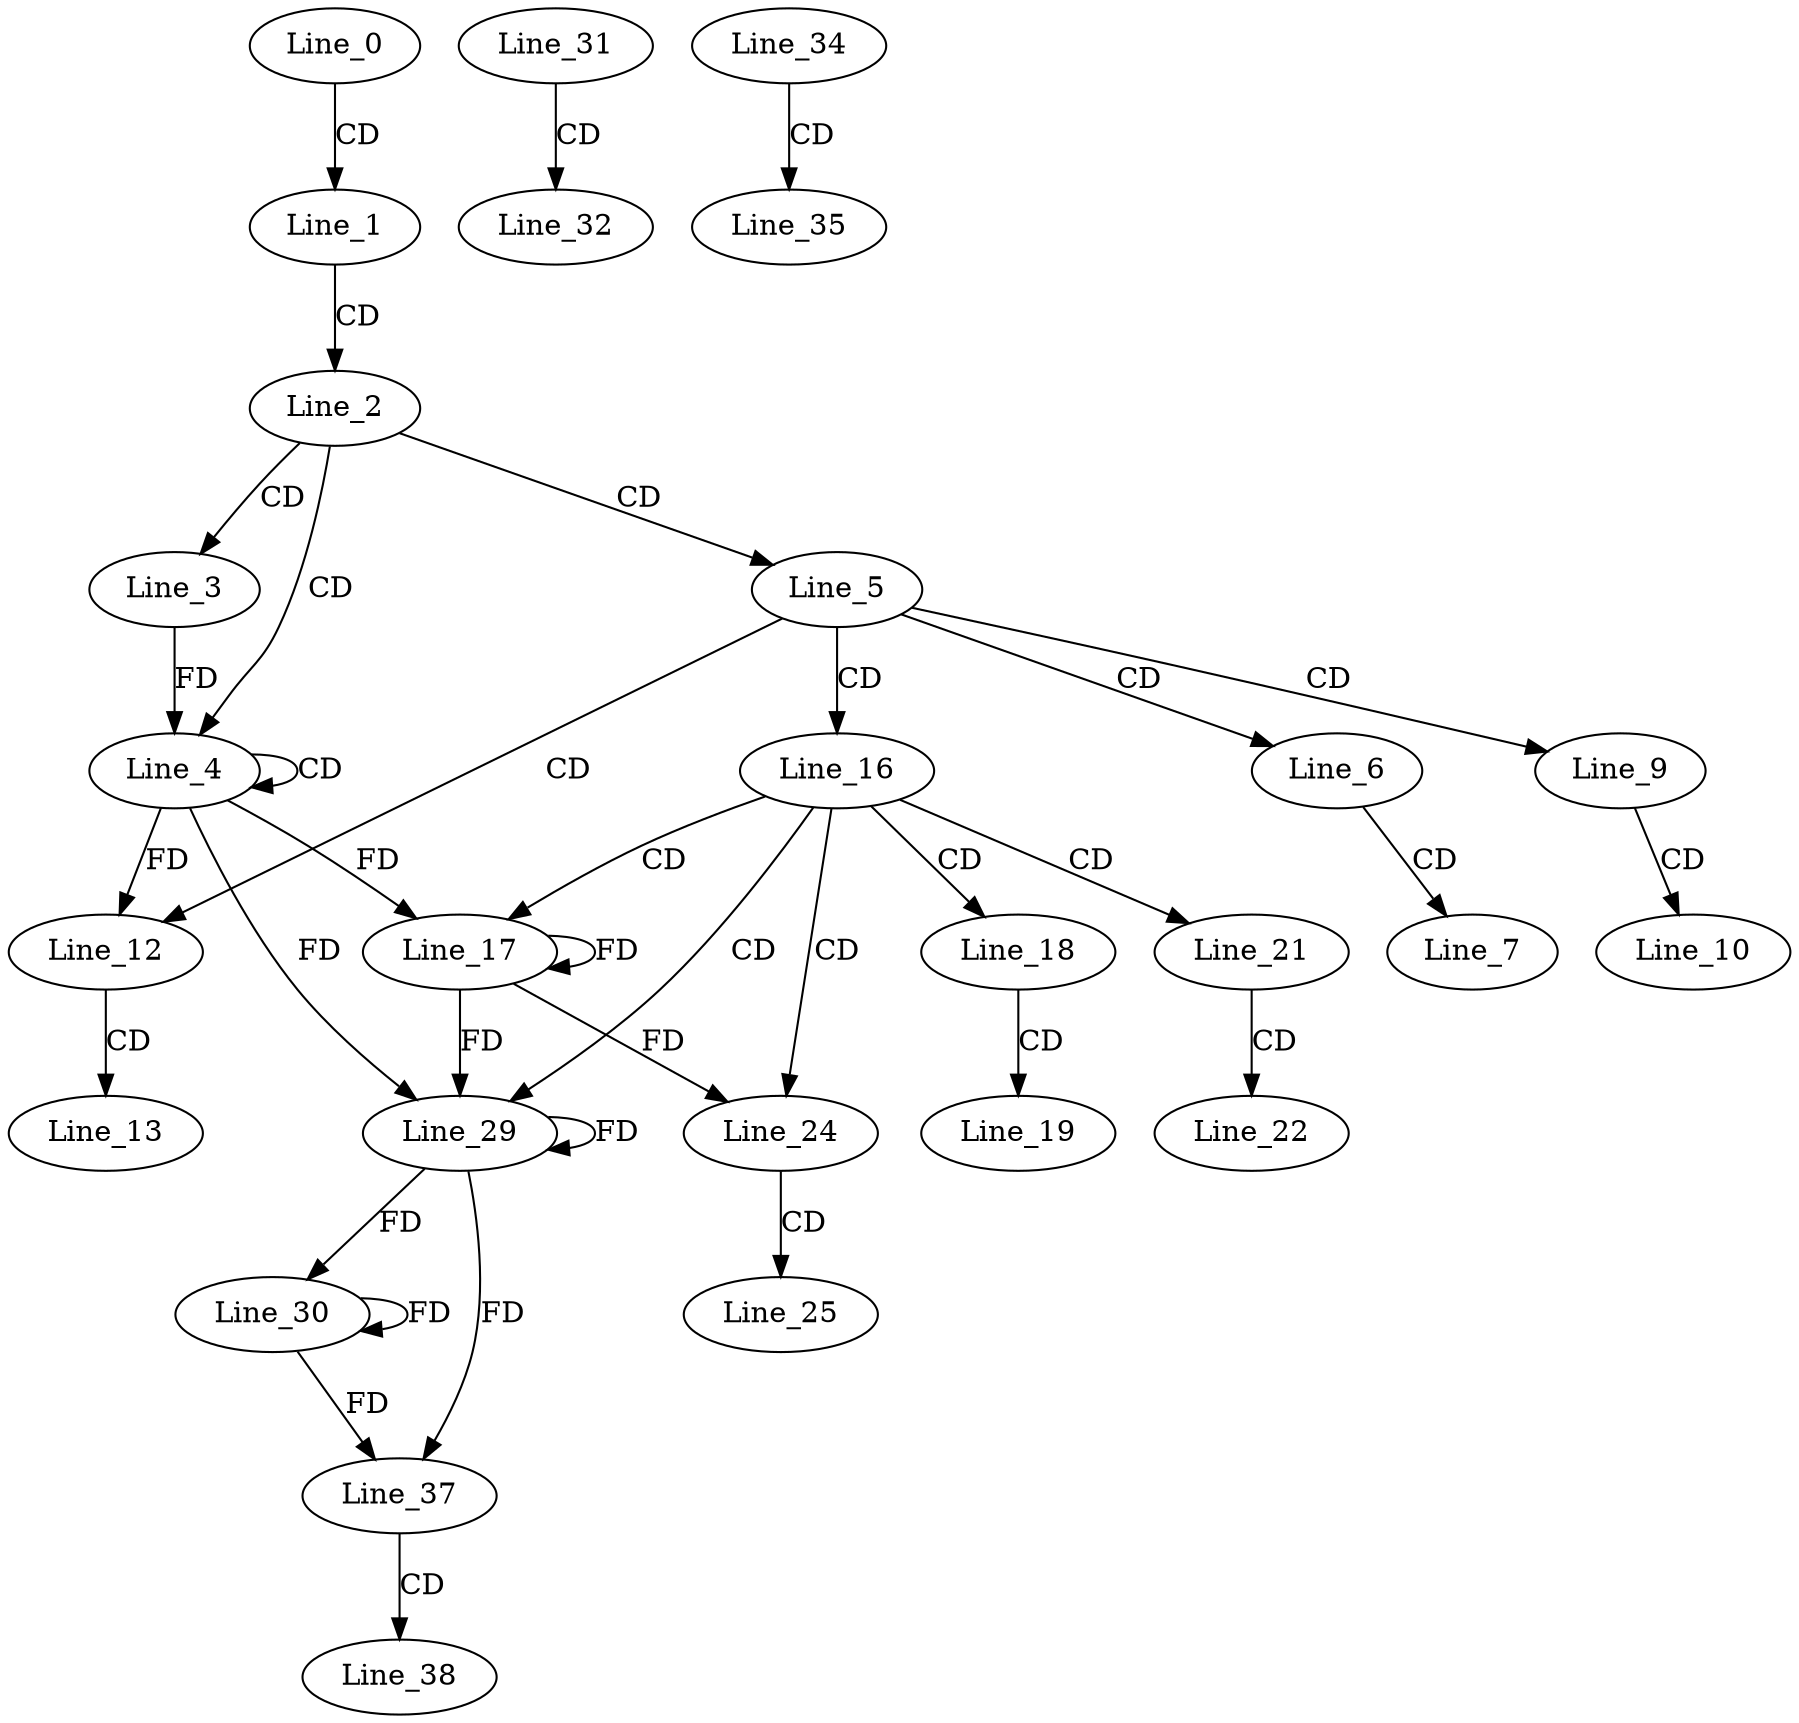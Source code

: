 digraph G {
  Line_0;
  Line_1;
  Line_2;
  Line_3;
  Line_4;
  Line_4;
  Line_5;
  Line_6;
  Line_7;
  Line_9;
  Line_10;
  Line_12;
  Line_13;
  Line_16;
  Line_17;
  Line_18;
  Line_19;
  Line_21;
  Line_22;
  Line_24;
  Line_25;
  Line_29;
  Line_30;
  Line_31;
  Line_32;
  Line_34;
  Line_35;
  Line_37;
  Line_38;
  Line_0 -> Line_1 [ label="CD" ];
  Line_1 -> Line_2 [ label="CD" ];
  Line_2 -> Line_3 [ label="CD" ];
  Line_2 -> Line_4 [ label="CD" ];
  Line_4 -> Line_4 [ label="CD" ];
  Line_3 -> Line_4 [ label="FD" ];
  Line_2 -> Line_5 [ label="CD" ];
  Line_5 -> Line_6 [ label="CD" ];
  Line_6 -> Line_7 [ label="CD" ];
  Line_5 -> Line_9 [ label="CD" ];
  Line_9 -> Line_10 [ label="CD" ];
  Line_5 -> Line_12 [ label="CD" ];
  Line_4 -> Line_12 [ label="FD" ];
  Line_12 -> Line_13 [ label="CD" ];
  Line_5 -> Line_16 [ label="CD" ];
  Line_16 -> Line_17 [ label="CD" ];
  Line_4 -> Line_17 [ label="FD" ];
  Line_17 -> Line_17 [ label="FD" ];
  Line_16 -> Line_18 [ label="CD" ];
  Line_18 -> Line_19 [ label="CD" ];
  Line_16 -> Line_21 [ label="CD" ];
  Line_21 -> Line_22 [ label="CD" ];
  Line_16 -> Line_24 [ label="CD" ];
  Line_17 -> Line_24 [ label="FD" ];
  Line_24 -> Line_25 [ label="CD" ];
  Line_16 -> Line_29 [ label="CD" ];
  Line_4 -> Line_29 [ label="FD" ];
  Line_17 -> Line_29 [ label="FD" ];
  Line_29 -> Line_29 [ label="FD" ];
  Line_29 -> Line_30 [ label="FD" ];
  Line_30 -> Line_30 [ label="FD" ];
  Line_31 -> Line_32 [ label="CD" ];
  Line_34 -> Line_35 [ label="CD" ];
  Line_29 -> Line_37 [ label="FD" ];
  Line_30 -> Line_37 [ label="FD" ];
  Line_37 -> Line_38 [ label="CD" ];
}
